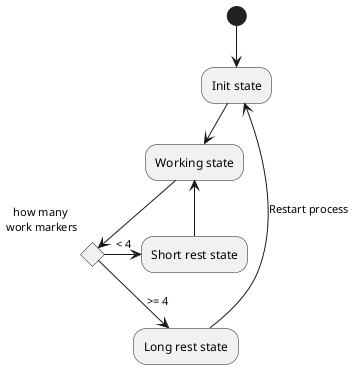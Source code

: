 @startuml
(*) -down-> "Init state"
-down-> Working state

if "how many \nwork markers" then
  -right->[< 4] "Short rest state"
  -up-> Working state
else
  -down->[>= 4] "Long rest state"
  -up->[Restart process] "Init state"
endif

@enduml
